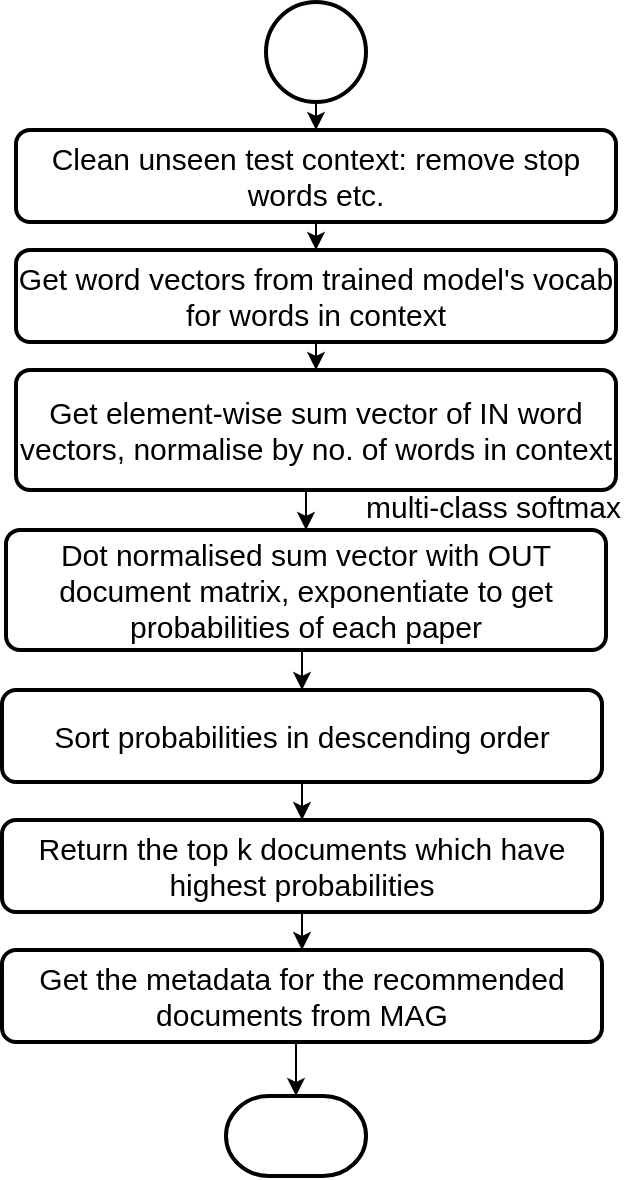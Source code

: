<mxfile version="10.7.7" type="device"><diagram id="CCBQYz-gC0kh-gzxPlDw" name="Page-1"><mxGraphModel dx="824" dy="496" grid="1" gridSize="10" guides="1" tooltips="1" connect="1" arrows="1" fold="1" page="1" pageScale="1" pageWidth="827" pageHeight="1169" math="0" shadow="0"><root><mxCell id="0"/><mxCell id="1" parent="0"/><mxCell id="himYrWYpdsXy0O_SOEeq-2" style="edgeStyle=orthogonalEdgeStyle;rounded=0;orthogonalLoop=1;jettySize=auto;html=1;exitX=0.5;exitY=1;exitDx=0;exitDy=0;entryX=0.5;entryY=0;entryDx=0;entryDy=0;fontSize=15;" edge="1" parent="1" source="2H0a1uQb_dng4V9SD0CU-2" target="2H0a1uQb_dng4V9SD0CU-4"><mxGeometry relative="1" as="geometry"/></mxCell><mxCell id="2H0a1uQb_dng4V9SD0CU-2" value="Dot normalised sum vector with OUT document matrix, exponentiate to get probabilities of each paper" style="rounded=1;whiteSpace=wrap;html=1;absoluteArcSize=1;arcSize=14;strokeWidth=2;fontSize=15;" parent="1" vertex="1"><mxGeometry x="265" y="320" width="300" height="60" as="geometry"/></mxCell><mxCell id="himYrWYpdsXy0O_SOEeq-1" style="edgeStyle=orthogonalEdgeStyle;rounded=0;orthogonalLoop=1;jettySize=auto;html=1;exitX=0.5;exitY=1;exitDx=0;exitDy=0;entryX=0.5;entryY=0;entryDx=0;entryDy=0;fontSize=15;" edge="1" parent="1" source="2H0a1uQb_dng4V9SD0CU-4" target="2H0a1uQb_dng4V9SD0CU-14"><mxGeometry relative="1" as="geometry"/></mxCell><mxCell id="2H0a1uQb_dng4V9SD0CU-4" value="Sort probabilities in descending order" style="rounded=1;whiteSpace=wrap;html=1;absoluteArcSize=1;arcSize=14;strokeWidth=2;fontSize=15;" parent="1" vertex="1"><mxGeometry x="263" y="400" width="300" height="46" as="geometry"/></mxCell><mxCell id="2H0a1uQb_dng4V9SD0CU-5" value="" style="edgeStyle=orthogonalEdgeStyle;rounded=0;orthogonalLoop=1;jettySize=auto;html=1;fontSize=15;" parent="1" source="2H0a1uQb_dng4V9SD0CU-6" target="2H0a1uQb_dng4V9SD0CU-8" edge="1"><mxGeometry relative="1" as="geometry"/></mxCell><mxCell id="2H0a1uQb_dng4V9SD0CU-6" value="" style="strokeWidth=2;html=1;shape=mxgraph.flowchart.start_2;whiteSpace=wrap;fontSize=15;" parent="1" vertex="1"><mxGeometry x="395" y="56" width="50" height="50" as="geometry"/></mxCell><mxCell id="2H0a1uQb_dng4V9SD0CU-7" style="edgeStyle=orthogonalEdgeStyle;rounded=0;orthogonalLoop=1;jettySize=auto;html=1;exitX=0.5;exitY=1;exitDx=0;exitDy=0;entryX=0.5;entryY=0;entryDx=0;entryDy=0;fontSize=15;" parent="1" source="2H0a1uQb_dng4V9SD0CU-8" target="2H0a1uQb_dng4V9SD0CU-10" edge="1"><mxGeometry relative="1" as="geometry"/></mxCell><mxCell id="2H0a1uQb_dng4V9SD0CU-8" value="Clean unseen test context: remove stop words etc.&lt;br style=&quot;font-size: 15px;&quot;&gt;" style="rounded=1;whiteSpace=wrap;html=1;absoluteArcSize=1;arcSize=14;strokeWidth=2;fontSize=15;" parent="1" vertex="1"><mxGeometry x="270" y="120" width="300" height="46" as="geometry"/></mxCell><mxCell id="2H0a1uQb_dng4V9SD0CU-9" style="edgeStyle=orthogonalEdgeStyle;rounded=0;orthogonalLoop=1;jettySize=auto;html=1;exitX=0.5;exitY=1;exitDx=0;exitDy=0;entryX=0.5;entryY=0;entryDx=0;entryDy=0;fontSize=15;" parent="1" source="2H0a1uQb_dng4V9SD0CU-10" target="2H0a1uQb_dng4V9SD0CU-12" edge="1"><mxGeometry relative="1" as="geometry"/></mxCell><mxCell id="2H0a1uQb_dng4V9SD0CU-10" value="Get word vectors from trained model's vocab for words in context&lt;br style=&quot;font-size: 15px;&quot;&gt;" style="rounded=1;whiteSpace=wrap;html=1;absoluteArcSize=1;arcSize=14;strokeWidth=2;fontSize=15;" parent="1" vertex="1"><mxGeometry x="270" y="180" width="300" height="46" as="geometry"/></mxCell><mxCell id="2H0a1uQb_dng4V9SD0CU-11" style="edgeStyle=orthogonalEdgeStyle;rounded=0;orthogonalLoop=1;jettySize=auto;html=1;exitX=0.5;exitY=1;exitDx=0;exitDy=0;entryX=0.5;entryY=0;entryDx=0;entryDy=0;fontSize=15;" parent="1" source="2H0a1uQb_dng4V9SD0CU-12" target="2H0a1uQb_dng4V9SD0CU-2" edge="1"><mxGeometry relative="1" as="geometry"/></mxCell><mxCell id="2H0a1uQb_dng4V9SD0CU-12" value="Get element-wise sum vector of IN word vectors, normalise by no. of words in context" style="rounded=1;whiteSpace=wrap;html=1;absoluteArcSize=1;arcSize=14;strokeWidth=2;fontSize=15;" parent="1" vertex="1"><mxGeometry x="270" y="240" width="300" height="60" as="geometry"/></mxCell><mxCell id="himYrWYpdsXy0O_SOEeq-3" style="edgeStyle=orthogonalEdgeStyle;rounded=0;orthogonalLoop=1;jettySize=auto;html=1;exitX=0.5;exitY=1;exitDx=0;exitDy=0;entryX=0.5;entryY=0;entryDx=0;entryDy=0;fontSize=15;" edge="1" parent="1" source="2H0a1uQb_dng4V9SD0CU-14" target="2H0a1uQb_dng4V9SD0CU-17"><mxGeometry relative="1" as="geometry"/></mxCell><mxCell id="2H0a1uQb_dng4V9SD0CU-14" value="Return the top k documents which have highest probabilities" style="rounded=1;whiteSpace=wrap;html=1;absoluteArcSize=1;arcSize=14;strokeWidth=2;fontSize=15;" parent="1" vertex="1"><mxGeometry x="263" y="465" width="300" height="46" as="geometry"/></mxCell><mxCell id="2H0a1uQb_dng4V9SD0CU-15" value="" style="strokeWidth=2;html=1;shape=mxgraph.flowchart.terminator;whiteSpace=wrap;fontSize=15;" parent="1" vertex="1"><mxGeometry x="375" y="603" width="70" height="40" as="geometry"/></mxCell><mxCell id="himYrWYpdsXy0O_SOEeq-6" style="edgeStyle=orthogonalEdgeStyle;rounded=0;orthogonalLoop=1;jettySize=auto;html=1;exitX=0.5;exitY=1;exitDx=0;exitDy=0;entryX=0.5;entryY=0;entryDx=0;entryDy=0;entryPerimeter=0;fontSize=15;" edge="1" parent="1" source="2H0a1uQb_dng4V9SD0CU-17" target="2H0a1uQb_dng4V9SD0CU-15"><mxGeometry relative="1" as="geometry"/></mxCell><mxCell id="2H0a1uQb_dng4V9SD0CU-17" value="Get the metadata for the recommended documents from MAG" style="rounded=1;whiteSpace=wrap;html=1;absoluteArcSize=1;arcSize=14;strokeWidth=2;fontSize=15;" parent="1" vertex="1"><mxGeometry x="263" y="530" width="300" height="46" as="geometry"/></mxCell><mxCell id="2H0a1uQb_dng4V9SD0CU-18" value="multi-class softmax" style="text;html=1;resizable=0;points=[];autosize=1;align=left;verticalAlign=top;spacingTop=-4;fontSize=15;" parent="1" vertex="1"><mxGeometry x="443" y="296.5" width="120" height="20" as="geometry"/></mxCell></root></mxGraphModel></diagram></mxfile>